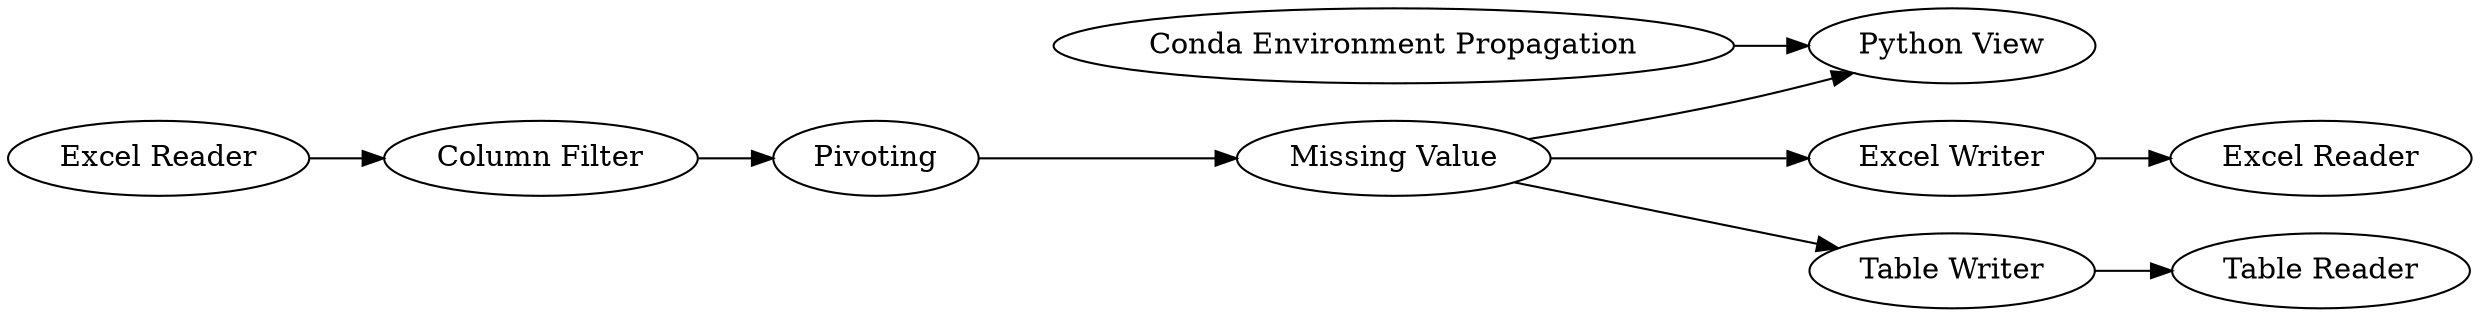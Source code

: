 digraph {
	1 -> 4
	9 -> 28
	28 -> 20
	25 -> 20
	26 -> 27
	11 -> 12
	28 -> 11
	28 -> 26
	4 -> 9
	27 [label="Excel Reader"]
	20 [label="Python View"]
	1 [label="Excel Reader"]
	28 [label="Missing Value"]
	9 [label=Pivoting]
	11 [label="Table Writer"]
	4 [label="Column Filter"]
	26 [label="Excel Writer"]
	25 [label="Conda Environment Propagation"]
	12 [label="Table Reader"]
	rankdir=LR
}
